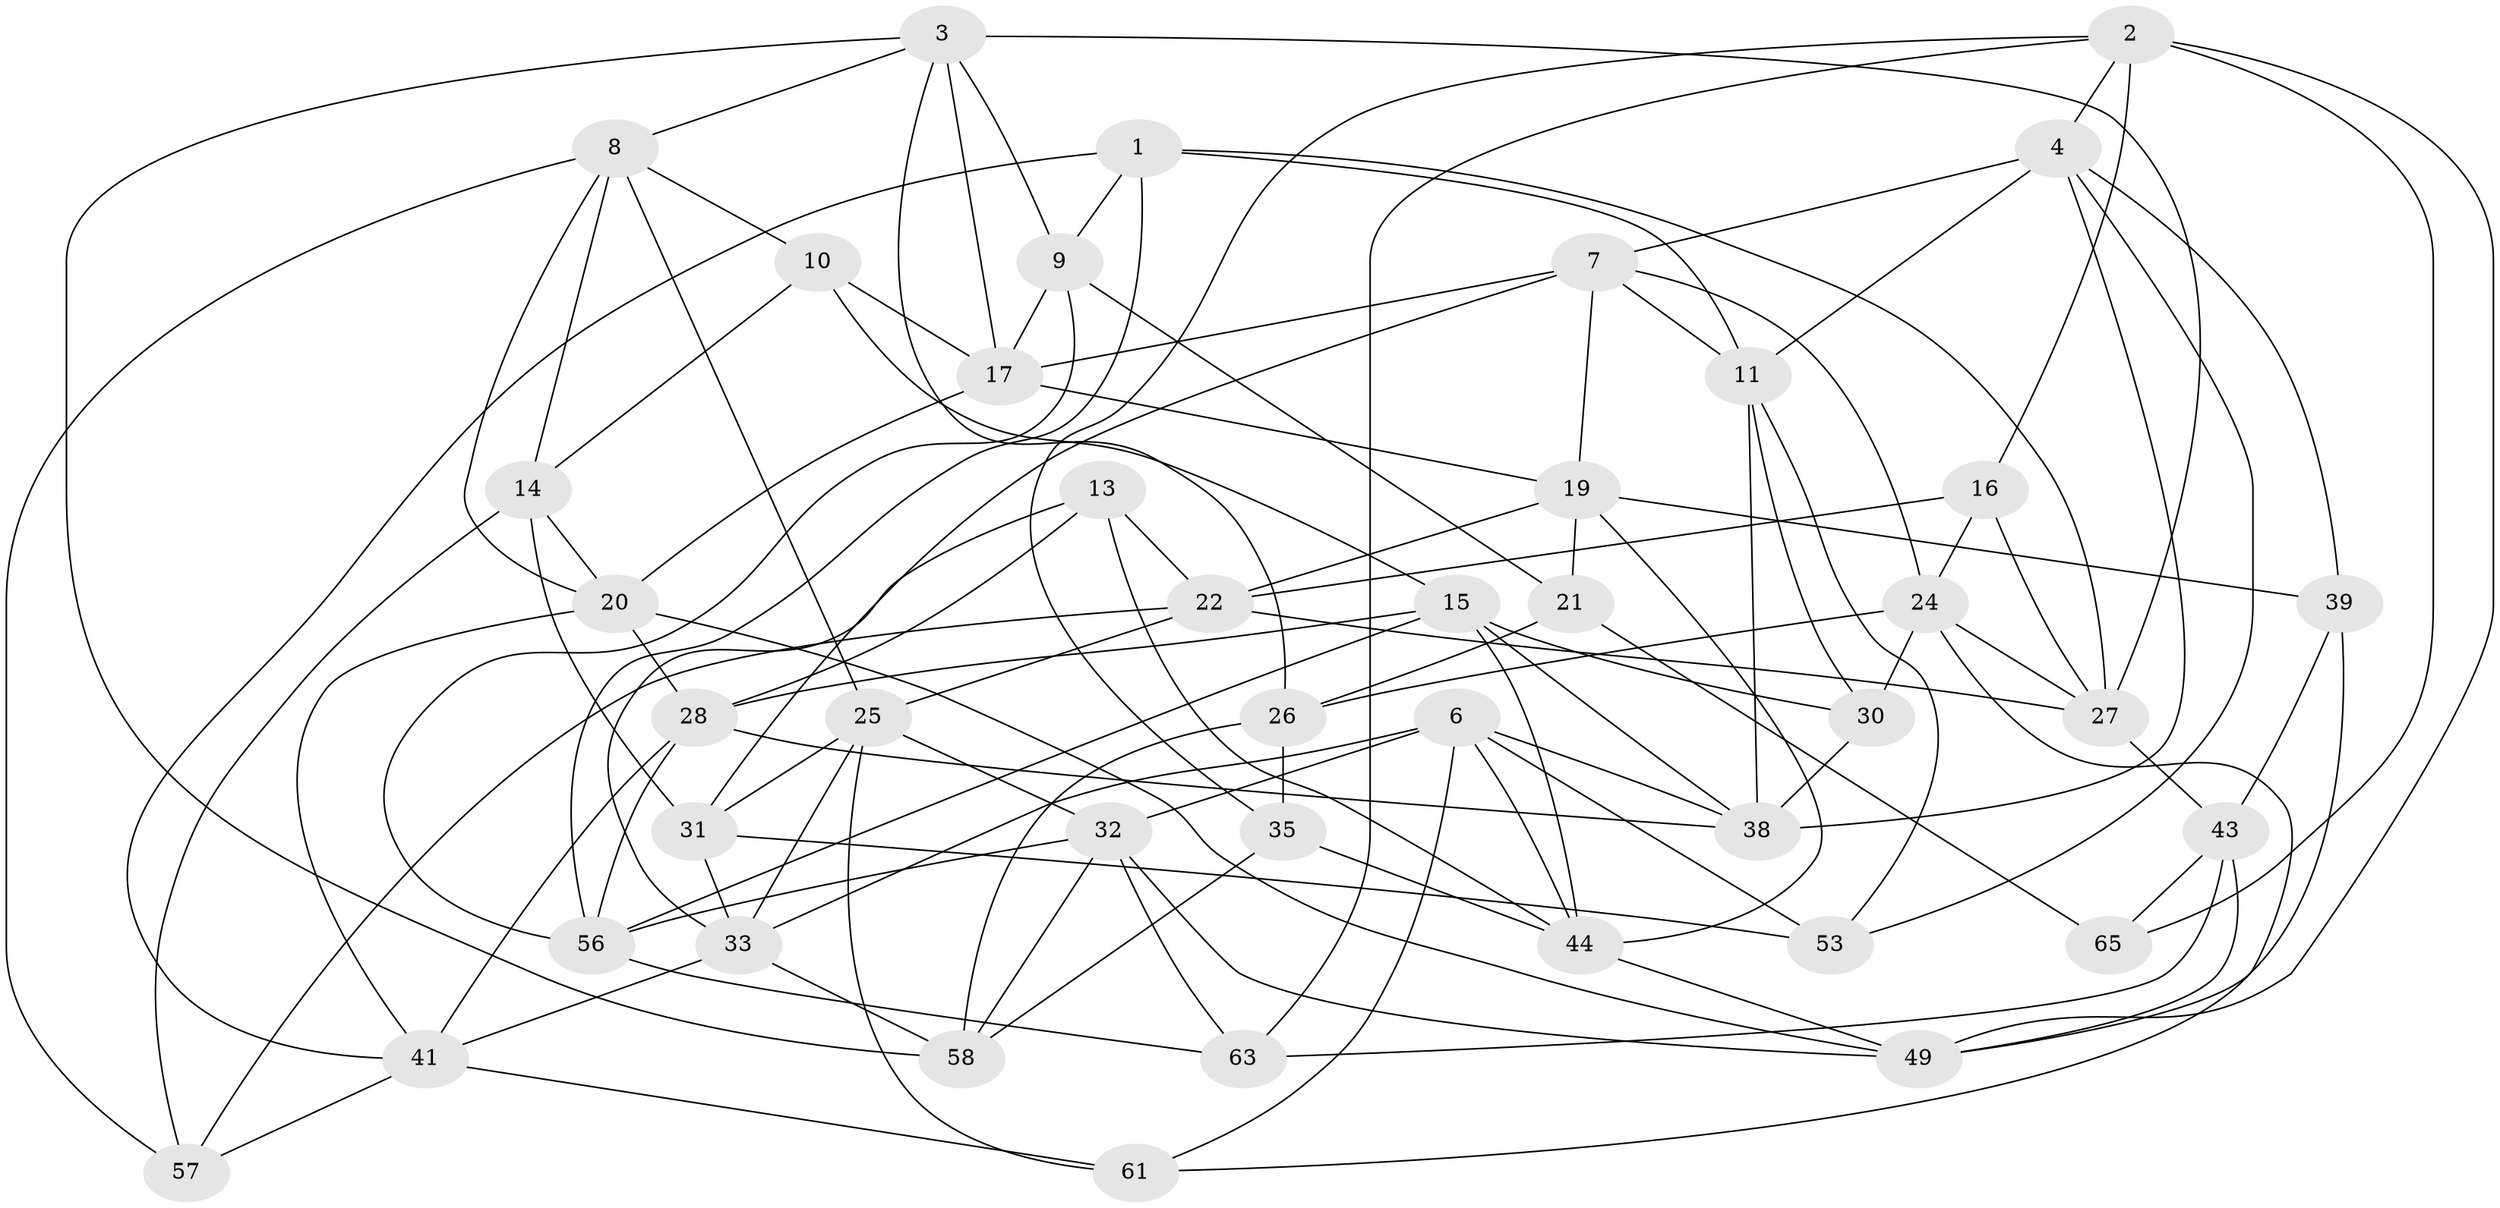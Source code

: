 // original degree distribution, {4: 1.0}
// Generated by graph-tools (version 1.1) at 2025/42/03/06/25 10:42:19]
// undirected, 42 vertices, 110 edges
graph export_dot {
graph [start="1"]
  node [color=gray90,style=filled];
  1 [super="+36"];
  2 [super="+5"];
  3 [super="+60"];
  4 [super="+47"];
  6 [super="+46"];
  7 [super="+51"];
  8 [super="+29"];
  9 [super="+18"];
  10;
  11 [super="+12"];
  13;
  14 [super="+62"];
  15 [super="+23"];
  16;
  17 [super="+52"];
  19 [super="+50"];
  20 [super="+64"];
  21;
  22 [super="+55"];
  24 [super="+37"];
  25 [super="+45"];
  26 [super="+48"];
  27 [super="+66"];
  28 [super="+70"];
  30;
  31 [super="+54"];
  32 [super="+34"];
  33 [super="+69"];
  35;
  38 [super="+40"];
  39;
  41 [super="+42"];
  43 [super="+71"];
  44 [super="+72"];
  49 [super="+68"];
  53;
  56 [super="+67"];
  57;
  58 [super="+59"];
  61;
  63;
  65;
  1 -- 41;
  1 -- 27;
  1 -- 9 [weight=2];
  1 -- 11;
  1 -- 56;
  2 -- 63;
  2 -- 4;
  2 -- 65;
  2 -- 16;
  2 -- 49;
  2 -- 35;
  3 -- 27;
  3 -- 26;
  3 -- 9;
  3 -- 8;
  3 -- 17;
  3 -- 58;
  4 -- 11;
  4 -- 53;
  4 -- 38;
  4 -- 39;
  4 -- 7;
  6 -- 61;
  6 -- 33;
  6 -- 53;
  6 -- 32;
  6 -- 38;
  6 -- 44;
  7 -- 17;
  7 -- 19;
  7 -- 11;
  7 -- 24;
  7 -- 31;
  8 -- 25;
  8 -- 10;
  8 -- 57;
  8 -- 20;
  8 -- 14;
  9 -- 21;
  9 -- 17;
  9 -- 56;
  10 -- 15;
  10 -- 14;
  10 -- 17;
  11 -- 30;
  11 -- 53;
  11 -- 38;
  13 -- 44;
  13 -- 28;
  13 -- 33;
  13 -- 22;
  14 -- 20;
  14 -- 57;
  14 -- 31 [weight=2];
  15 -- 28;
  15 -- 56;
  15 -- 44;
  15 -- 30;
  15 -- 38;
  16 -- 27;
  16 -- 22;
  16 -- 24;
  17 -- 20;
  17 -- 19;
  19 -- 39;
  19 -- 21;
  19 -- 22;
  19 -- 44;
  20 -- 41;
  20 -- 28;
  20 -- 49;
  21 -- 65;
  21 -- 26;
  22 -- 25;
  22 -- 57;
  22 -- 27;
  24 -- 61;
  24 -- 26;
  24 -- 30;
  24 -- 27;
  25 -- 32;
  25 -- 61;
  25 -- 33;
  25 -- 31;
  26 -- 35;
  26 -- 58 [weight=2];
  27 -- 43;
  28 -- 41;
  28 -- 56;
  28 -- 38;
  30 -- 38;
  31 -- 33;
  31 -- 53;
  32 -- 63;
  32 -- 49;
  32 -- 56;
  32 -- 58;
  33 -- 58;
  33 -- 41;
  35 -- 58;
  35 -- 44;
  39 -- 49;
  39 -- 43;
  41 -- 57;
  41 -- 61;
  43 -- 65 [weight=2];
  43 -- 49;
  43 -- 63;
  44 -- 49;
  56 -- 63;
}
